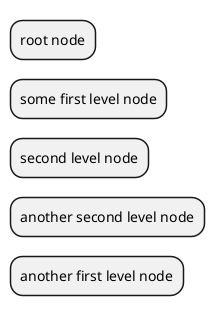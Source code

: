 @startmindmap  mark
* root node
* some first level node
* second level node
* another second level node
* another first level node
@endmindmap
